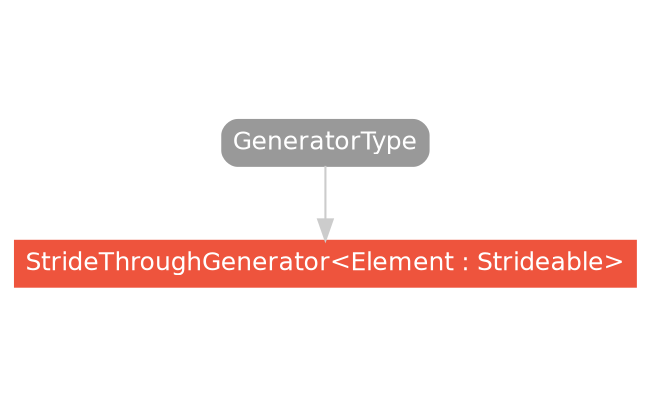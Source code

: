 strict digraph "StrideThroughGenerator<Element : Strideable> - Type Hierarchy - SwiftDoc.org" {
    pad="0.1,0.8"
    node [shape=box, style="filled,rounded", color="#999999", fillcolor="#999999", fontcolor=white, fontname=Helvetica, fontnames="Helvetica,sansserif", fontsize=12, margin="0.07,0.05", height="0.3"]
    edge [color="#cccccc"]
    "GeneratorType" [URL="/protocol/GeneratorType/"]
    "StrideThroughGenerator<Element : Strideable>" [URL="/type/StrideThroughGenerator/", style="filled", fillcolor="#ee543d", color="#ee543d"]    "GeneratorType" -> "StrideThroughGenerator<Element : Strideable>"
    subgraph Types {
        rank = max; "StrideThroughGenerator<Element : Strideable>";
    }
}